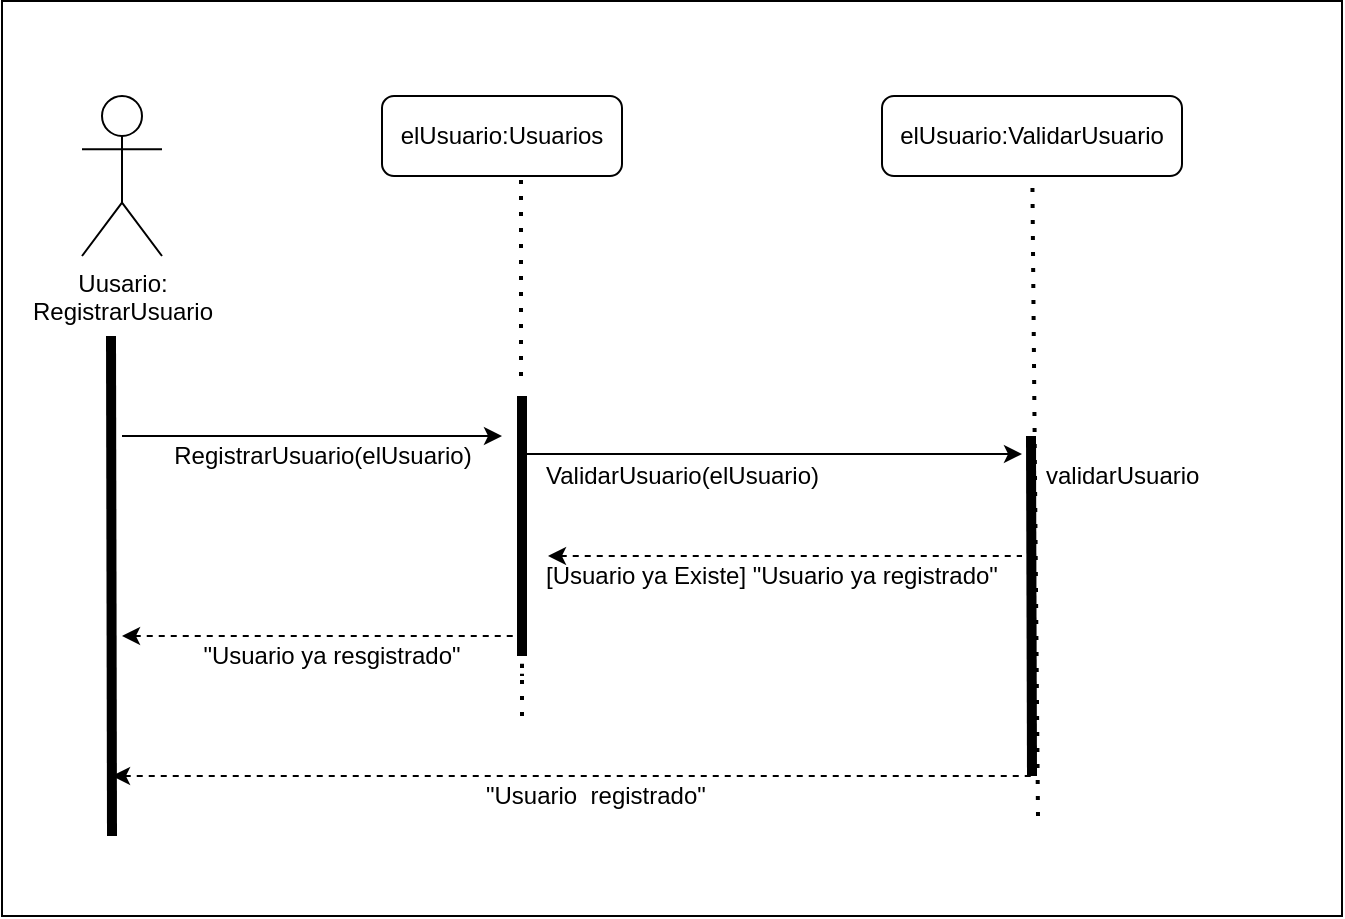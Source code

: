 <mxfile>
    <diagram id="Id_dPGnRgffr9XAsG02T" name="Página-1">
        <mxGraphModel dx="873" dy="1584" grid="1" gridSize="10" guides="1" tooltips="1" connect="1" arrows="1" fold="1" page="1" pageScale="1" pageWidth="827" pageHeight="1169" math="0" shadow="0">
            <root>
                <mxCell id="0"/>
                <mxCell id="1" parent="0"/>
                <mxCell id="2" value="" style="rounded=0;whiteSpace=wrap;html=1;" parent="1" vertex="1">
                    <mxGeometry y="-17.5" width="670" height="457.5" as="geometry"/>
                </mxCell>
                <mxCell id="3" value="Uusario:&lt;br&gt;RegistrarUsuario" style="shape=umlActor;verticalLabelPosition=bottom;verticalAlign=top;html=1;outlineConnect=0;" parent="1" vertex="1">
                    <mxGeometry x="40" y="30" width="40" height="80" as="geometry"/>
                </mxCell>
                <mxCell id="4" value="" style="endArrow=none;html=1;strokeWidth=5;" parent="1" edge="1">
                    <mxGeometry width="50" height="50" relative="1" as="geometry">
                        <mxPoint x="55" y="400" as="sourcePoint"/>
                        <mxPoint x="54.5" y="150" as="targetPoint"/>
                    </mxGeometry>
                </mxCell>
                <mxCell id="5" value="" style="endArrow=classic;html=1;strokeWidth=1;" parent="1" edge="1">
                    <mxGeometry width="50" height="50" relative="1" as="geometry">
                        <mxPoint x="60" y="200" as="sourcePoint"/>
                        <mxPoint x="250" y="200" as="targetPoint"/>
                    </mxGeometry>
                </mxCell>
                <mxCell id="6" value="RegistrarUsuario(elUsuario)" style="text;html=1;align=center;verticalAlign=middle;resizable=0;points=[];autosize=1;strokeColor=none;" parent="1" vertex="1">
                    <mxGeometry x="80" y="200" width="160" height="20" as="geometry"/>
                </mxCell>
                <mxCell id="7" value="elUsuario:Usuarios" style="rounded=1;whiteSpace=wrap;html=1;" parent="1" vertex="1">
                    <mxGeometry x="190" y="30" width="120" height="40" as="geometry"/>
                </mxCell>
                <mxCell id="8" value="" style="endArrow=none;dashed=1;html=1;dashPattern=1 3;strokeWidth=2;" parent="1" edge="1">
                    <mxGeometry width="50" height="50" relative="1" as="geometry">
                        <mxPoint x="259.5" y="170" as="sourcePoint"/>
                        <mxPoint x="259.5" y="70" as="targetPoint"/>
                    </mxGeometry>
                </mxCell>
                <mxCell id="9" value="" style="endArrow=none;html=1;strokeWidth=5;" parent="1" edge="1">
                    <mxGeometry width="50" height="50" relative="1" as="geometry">
                        <mxPoint x="260" y="310" as="sourcePoint"/>
                        <mxPoint x="260" y="180" as="targetPoint"/>
                    </mxGeometry>
                </mxCell>
                <mxCell id="10" value="" style="endArrow=none;dashed=1;html=1;dashPattern=1 3;strokeWidth=2;" parent="1" edge="1">
                    <mxGeometry width="50" height="50" relative="1" as="geometry">
                        <mxPoint x="260" y="340" as="sourcePoint"/>
                        <mxPoint x="260" y="320" as="targetPoint"/>
                        <Array as="points">
                            <mxPoint x="260" y="310"/>
                        </Array>
                    </mxGeometry>
                </mxCell>
                <mxCell id="11" value="ValidarUsuario(elUsuario)" style="text;html=1;align=left;verticalAlign=middle;resizable=0;points=[];autosize=1;strokeColor=none;" parent="1" vertex="1">
                    <mxGeometry x="270" y="210" width="150" height="20" as="geometry"/>
                </mxCell>
                <mxCell id="13" value="validarUsuario" style="text;html=1;align=left;verticalAlign=middle;resizable=0;points=[];autosize=1;strokeColor=none;" parent="1" vertex="1">
                    <mxGeometry x="520" y="210" width="90" height="20" as="geometry"/>
                </mxCell>
                <mxCell id="14" value="[Usuario ya Existe] &quot;Usuario ya registrado&quot;" style="text;html=1;align=left;verticalAlign=middle;resizable=0;points=[];autosize=1;strokeColor=none;" parent="1" vertex="1">
                    <mxGeometry x="270" y="260" width="240" height="20" as="geometry"/>
                </mxCell>
                <mxCell id="15" value="" style="endArrow=none;html=1;strokeWidth=1;dashed=1;endFill=0;startArrow=classic;startFill=1;entryX=1;entryY=0;entryDx=0;entryDy=0;entryPerimeter=0;" parent="1" edge="1" target="14">
                    <mxGeometry width="50" height="50" relative="1" as="geometry">
                        <mxPoint x="273" y="260" as="sourcePoint"/>
                        <mxPoint x="480" y="240" as="targetPoint"/>
                    </mxGeometry>
                </mxCell>
                <mxCell id="18" value="" style="endArrow=classic;html=1;strokeWidth=1;" edge="1" parent="1">
                    <mxGeometry width="50" height="50" relative="1" as="geometry">
                        <mxPoint x="260" y="209" as="sourcePoint"/>
                        <mxPoint x="510" y="209" as="targetPoint"/>
                    </mxGeometry>
                </mxCell>
                <mxCell id="19" value="" style="endArrow=none;dashed=1;html=1;dashPattern=1 3;strokeWidth=2;startArrow=none;" edge="1" parent="1" source="17">
                    <mxGeometry width="50" height="50" relative="1" as="geometry">
                        <mxPoint x="470" y="350" as="sourcePoint"/>
                        <mxPoint x="470" y="70" as="targetPoint"/>
                    </mxGeometry>
                </mxCell>
                <mxCell id="20" value="" style="endArrow=none;html=1;strokeWidth=5;" edge="1" parent="1">
                    <mxGeometry width="50" height="50" relative="1" as="geometry">
                        <mxPoint x="515" y="370" as="sourcePoint"/>
                        <mxPoint x="514.5" y="200" as="targetPoint"/>
                    </mxGeometry>
                </mxCell>
                <mxCell id="21" style="edgeStyle=orthogonalEdgeStyle;rounded=0;orthogonalLoop=1;jettySize=auto;html=1;exitX=0.5;exitY=1;exitDx=0;exitDy=0;" edge="1" parent="1" source="17" target="17">
                    <mxGeometry relative="1" as="geometry"/>
                </mxCell>
                <mxCell id="17" value="elUsuario:ValidarUsuario" style="rounded=1;whiteSpace=wrap;html=1;" parent="1" vertex="1">
                    <mxGeometry x="440" y="30" width="150" height="40" as="geometry"/>
                </mxCell>
                <mxCell id="22" value="" style="endArrow=none;dashed=1;html=1;dashPattern=1 3;strokeWidth=2;" edge="1" parent="1" target="17">
                    <mxGeometry width="50" height="50" relative="1" as="geometry">
                        <mxPoint x="518" y="390" as="sourcePoint"/>
                        <mxPoint x="470" y="70" as="targetPoint"/>
                        <Array as="points"/>
                    </mxGeometry>
                </mxCell>
                <mxCell id="24" value="&quot;Usuario&amp;nbsp; registrado&quot;" style="text;html=1;align=left;verticalAlign=middle;resizable=0;points=[];autosize=1;strokeColor=none;" vertex="1" parent="1">
                    <mxGeometry x="240" y="370" width="130" height="20" as="geometry"/>
                </mxCell>
                <mxCell id="25" value="" style="endArrow=none;html=1;strokeWidth=1;dashed=1;endFill=0;startArrow=classic;startFill=1;entryX=1;entryY=0;entryDx=0;entryDy=0;entryPerimeter=0;" edge="1" parent="1">
                    <mxGeometry width="50" height="50" relative="1" as="geometry">
                        <mxPoint x="55" y="370" as="sourcePoint"/>
                        <mxPoint x="515" y="370" as="targetPoint"/>
                    </mxGeometry>
                </mxCell>
                <mxCell id="27" value="" style="endArrow=none;html=1;strokeWidth=1;dashed=1;endFill=0;startArrow=classic;startFill=1;" edge="1" parent="1">
                    <mxGeometry width="50" height="50" relative="1" as="geometry">
                        <mxPoint x="60" y="300" as="sourcePoint"/>
                        <mxPoint x="260" y="300" as="targetPoint"/>
                    </mxGeometry>
                </mxCell>
                <mxCell id="28" value="&quot;Usuario ya resgistrado&quot;" style="text;html=1;strokeColor=none;fillColor=none;align=center;verticalAlign=middle;whiteSpace=wrap;rounded=0;" vertex="1" parent="1">
                    <mxGeometry x="80" y="300" width="170" height="20" as="geometry"/>
                </mxCell>
            </root>
        </mxGraphModel>
    </diagram>
</mxfile>